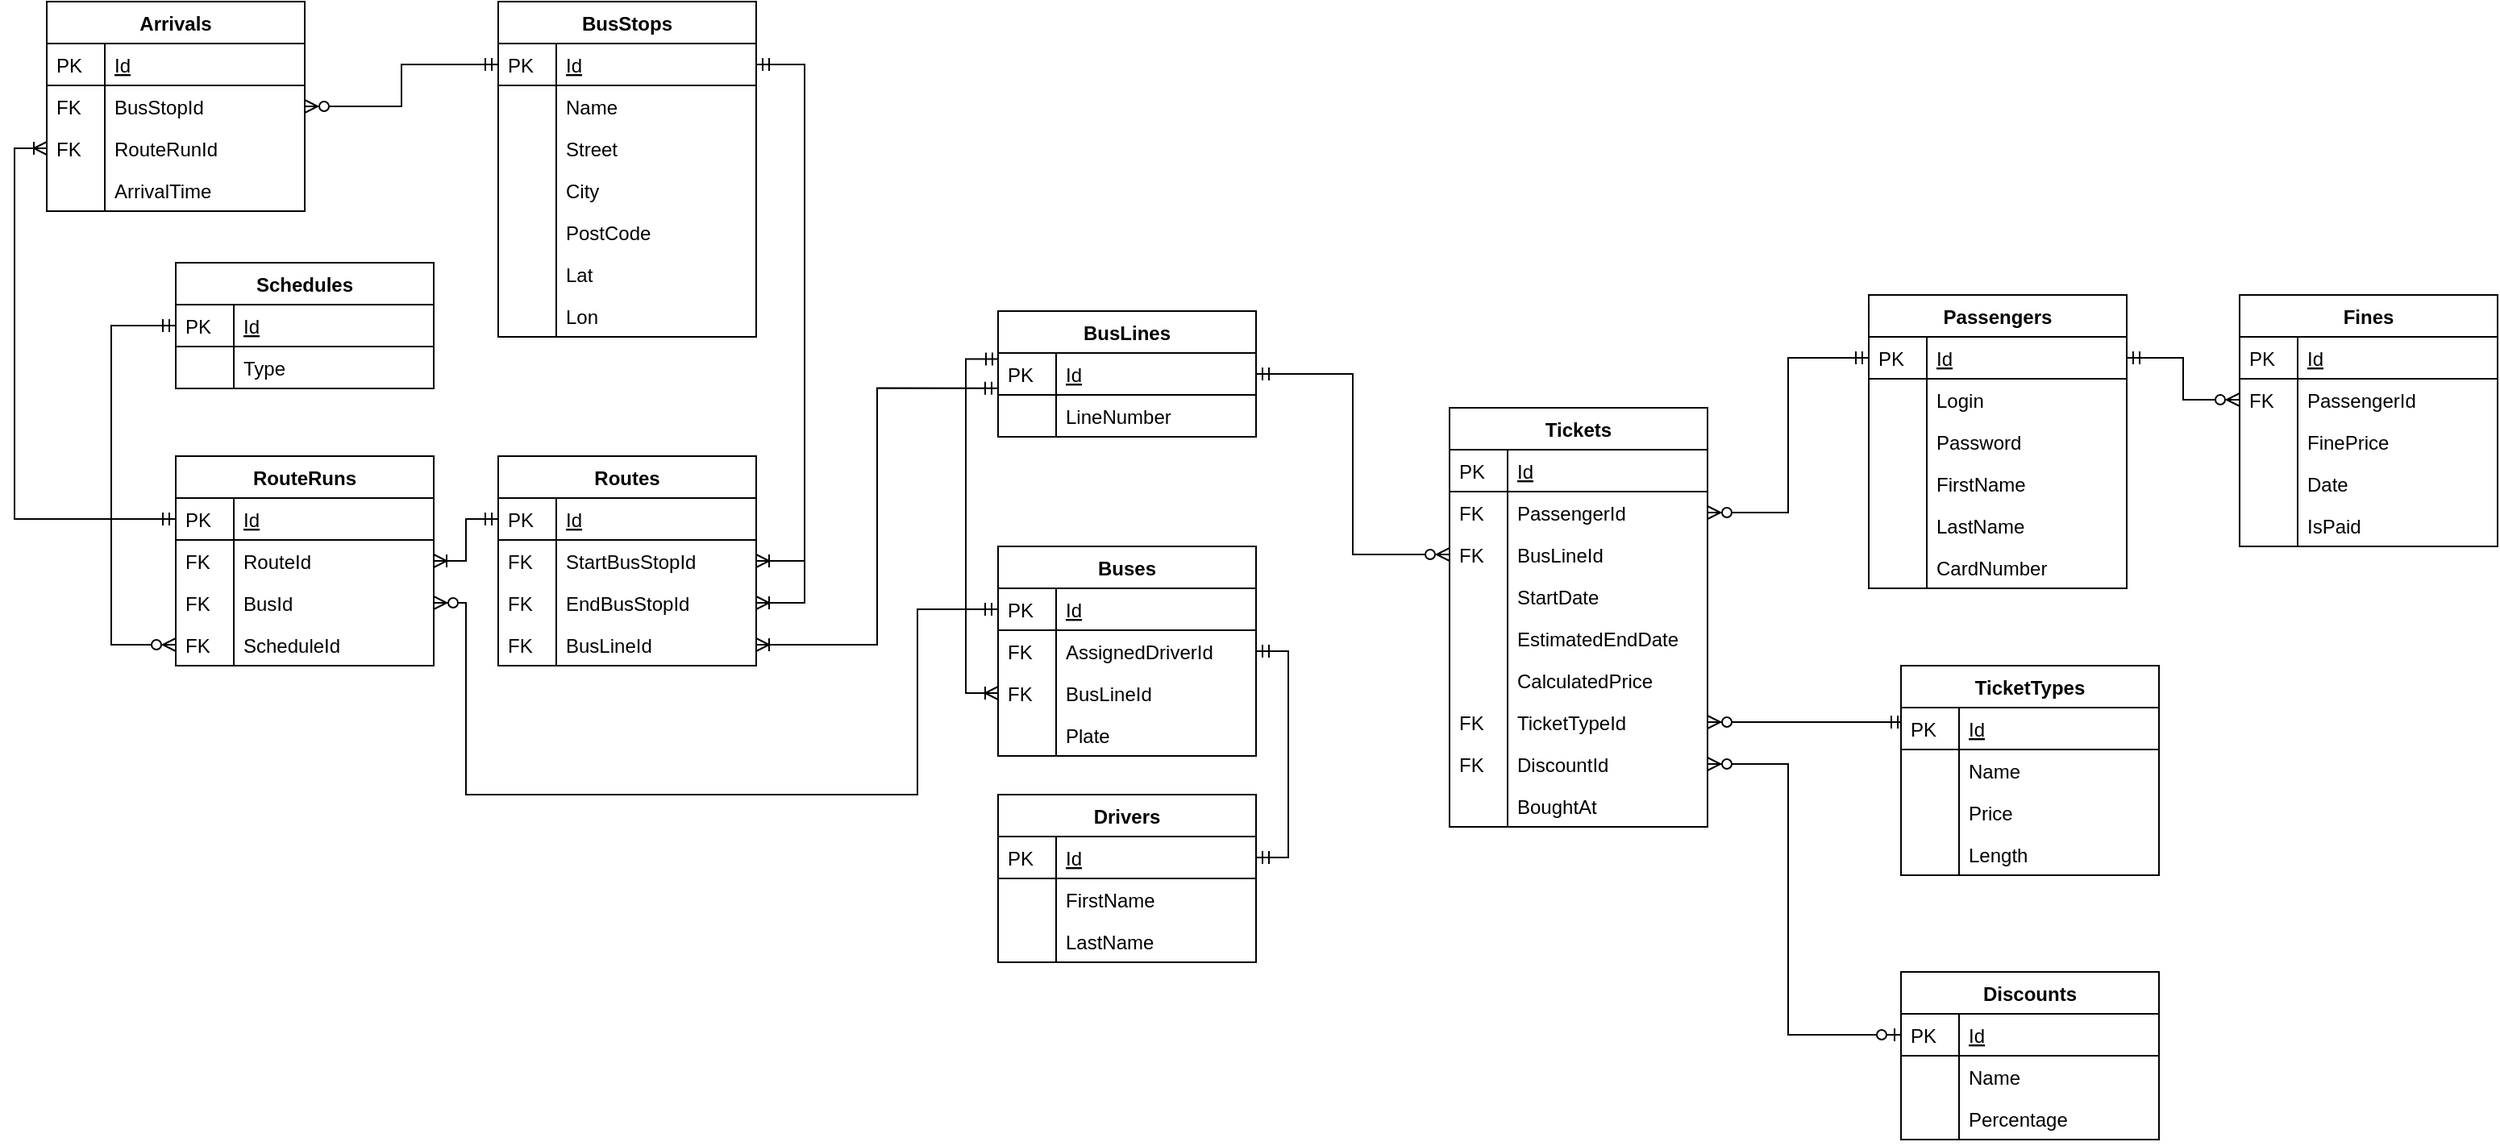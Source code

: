 <mxfile version="13.2.4" type="device"><diagram id="C5RBs43oDa-KdzZeNtuy" name="Page-1"><mxGraphModel dx="4369" dy="2015" grid="1" gridSize="10" guides="1" tooltips="1" connect="1" arrows="1" fold="1" page="1" pageScale="1" pageWidth="827" pageHeight="1169" math="0" shadow="0"><root><mxCell id="WIyWlLk6GJQsqaUBKTNV-0"/><mxCell id="WIyWlLk6GJQsqaUBKTNV-1" parent="WIyWlLk6GJQsqaUBKTNV-0"/><mxCell id="3CT32Ncl_n5VlPy6D_CO-69" style="edgeStyle=orthogonalEdgeStyle;rounded=0;orthogonalLoop=1;jettySize=auto;html=1;entryX=1;entryY=0.5;entryDx=0;entryDy=0;endArrow=ERzeroToMany;endFill=1;startArrow=ERmandOne;startFill=0;" parent="WIyWlLk6GJQsqaUBKTNV-1" source="3CT32Ncl_n5VlPy6D_CO-27" target="3CT32Ncl_n5VlPy6D_CO-56" edge="1"><mxGeometry relative="1" as="geometry"/></mxCell><mxCell id="3CT32Ncl_n5VlPy6D_CO-53" value="Tickets" style="swimlane;fontStyle=1;childLayout=stackLayout;horizontal=1;startSize=26;horizontalStack=0;resizeParent=1;resizeLast=0;collapsible=1;marginBottom=0;rounded=0;shadow=0;strokeWidth=1;" parent="WIyWlLk6GJQsqaUBKTNV-1" vertex="1"><mxGeometry x="70" y="400" width="160" height="260" as="geometry"><mxRectangle x="260" y="80" width="160" height="26" as="alternateBounds"/></mxGeometry></mxCell><mxCell id="3CT32Ncl_n5VlPy6D_CO-54" value="Id" style="shape=partialRectangle;top=0;left=0;right=0;bottom=1;align=left;verticalAlign=top;fillColor=none;spacingLeft=40;spacingRight=4;overflow=hidden;rotatable=0;points=[[0,0.5],[1,0.5]];portConstraint=eastwest;dropTarget=0;rounded=0;shadow=0;strokeWidth=1;fontStyle=4" parent="3CT32Ncl_n5VlPy6D_CO-53" vertex="1"><mxGeometry y="26" width="160" height="26" as="geometry"/></mxCell><mxCell id="3CT32Ncl_n5VlPy6D_CO-55" value="PK" style="shape=partialRectangle;top=0;left=0;bottom=0;fillColor=none;align=left;verticalAlign=top;spacingLeft=4;spacingRight=4;overflow=hidden;rotatable=0;points=[];portConstraint=eastwest;part=1;" parent="3CT32Ncl_n5VlPy6D_CO-54" vertex="1" connectable="0"><mxGeometry width="36" height="26" as="geometry"/></mxCell><mxCell id="3CT32Ncl_n5VlPy6D_CO-56" value="PassengerId" style="shape=partialRectangle;top=0;left=0;right=0;bottom=0;align=left;verticalAlign=top;fillColor=none;spacingLeft=40;spacingRight=4;overflow=hidden;rotatable=0;points=[[0,0.5],[1,0.5]];portConstraint=eastwest;dropTarget=0;rounded=0;shadow=0;strokeWidth=1;" parent="3CT32Ncl_n5VlPy6D_CO-53" vertex="1"><mxGeometry y="52" width="160" height="26" as="geometry"/></mxCell><mxCell id="3CT32Ncl_n5VlPy6D_CO-57" value="FK" style="shape=partialRectangle;top=0;left=0;bottom=0;fillColor=none;align=left;verticalAlign=top;spacingLeft=4;spacingRight=4;overflow=hidden;rotatable=0;points=[];portConstraint=eastwest;part=1;" parent="3CT32Ncl_n5VlPy6D_CO-56" vertex="1" connectable="0"><mxGeometry width="36" height="26" as="geometry"/></mxCell><mxCell id="3CT32Ncl_n5VlPy6D_CO-67" value="BusLineId" style="shape=partialRectangle;top=0;left=0;right=0;bottom=0;align=left;verticalAlign=top;fillColor=none;spacingLeft=40;spacingRight=4;overflow=hidden;rotatable=0;points=[[0,0.5],[1,0.5]];portConstraint=eastwest;dropTarget=0;rounded=0;shadow=0;strokeWidth=1;" parent="3CT32Ncl_n5VlPy6D_CO-53" vertex="1"><mxGeometry y="78" width="160" height="26" as="geometry"/></mxCell><mxCell id="3CT32Ncl_n5VlPy6D_CO-68" value="FK" style="shape=partialRectangle;top=0;left=0;bottom=0;fillColor=none;align=left;verticalAlign=top;spacingLeft=4;spacingRight=4;overflow=hidden;rotatable=0;points=[];portConstraint=eastwest;part=1;" parent="3CT32Ncl_n5VlPy6D_CO-67" vertex="1" connectable="0"><mxGeometry width="36" height="26" as="geometry"/></mxCell><mxCell id="3CT32Ncl_n5VlPy6D_CO-58" value="StartDate" style="shape=partialRectangle;top=0;left=0;right=0;bottom=0;align=left;verticalAlign=top;fillColor=none;spacingLeft=40;spacingRight=4;overflow=hidden;rotatable=0;points=[[0,0.5],[1,0.5]];portConstraint=eastwest;dropTarget=0;rounded=0;shadow=0;strokeWidth=1;" parent="3CT32Ncl_n5VlPy6D_CO-53" vertex="1"><mxGeometry y="104" width="160" height="26" as="geometry"/></mxCell><mxCell id="3CT32Ncl_n5VlPy6D_CO-59" value="" style="shape=partialRectangle;top=0;left=0;bottom=0;fillColor=none;align=left;verticalAlign=top;spacingLeft=4;spacingRight=4;overflow=hidden;rotatable=0;points=[];portConstraint=eastwest;part=1;" parent="3CT32Ncl_n5VlPy6D_CO-58" vertex="1" connectable="0"><mxGeometry width="36" height="26" as="geometry"/></mxCell><mxCell id="3CT32Ncl_n5VlPy6D_CO-242" value="EstimatedEndDate" style="shape=partialRectangle;top=0;left=0;right=0;bottom=0;align=left;verticalAlign=top;fillColor=none;spacingLeft=40;spacingRight=4;overflow=hidden;rotatable=0;points=[[0,0.5],[1,0.5]];portConstraint=eastwest;dropTarget=0;rounded=0;shadow=0;strokeWidth=1;" parent="3CT32Ncl_n5VlPy6D_CO-53" vertex="1"><mxGeometry y="130" width="160" height="26" as="geometry"/></mxCell><mxCell id="3CT32Ncl_n5VlPy6D_CO-243" value="" style="shape=partialRectangle;top=0;left=0;bottom=0;fillColor=none;align=left;verticalAlign=top;spacingLeft=4;spacingRight=4;overflow=hidden;rotatable=0;points=[];portConstraint=eastwest;part=1;" parent="3CT32Ncl_n5VlPy6D_CO-242" vertex="1" connectable="0"><mxGeometry width="36" height="26" as="geometry"/></mxCell><mxCell id="3CT32Ncl_n5VlPy6D_CO-246" value="CalculatedPrice" style="shape=partialRectangle;top=0;left=0;right=0;bottom=0;align=left;verticalAlign=top;fillColor=none;spacingLeft=40;spacingRight=4;overflow=hidden;rotatable=0;points=[[0,0.5],[1,0.5]];portConstraint=eastwest;dropTarget=0;rounded=0;shadow=0;strokeWidth=1;" parent="3CT32Ncl_n5VlPy6D_CO-53" vertex="1"><mxGeometry y="156" width="160" height="26" as="geometry"/></mxCell><mxCell id="3CT32Ncl_n5VlPy6D_CO-247" value="" style="shape=partialRectangle;top=0;left=0;bottom=0;fillColor=none;align=left;verticalAlign=top;spacingLeft=4;spacingRight=4;overflow=hidden;rotatable=0;points=[];portConstraint=eastwest;part=1;" parent="3CT32Ncl_n5VlPy6D_CO-246" vertex="1" connectable="0"><mxGeometry width="36" height="26" as="geometry"/></mxCell><mxCell id="3CT32Ncl_n5VlPy6D_CO-60" value="TicketTypeId" style="shape=partialRectangle;top=0;left=0;right=0;bottom=0;align=left;verticalAlign=top;fillColor=none;spacingLeft=40;spacingRight=4;overflow=hidden;rotatable=0;points=[[0,0.5],[1,0.5]];portConstraint=eastwest;dropTarget=0;rounded=0;shadow=0;strokeWidth=1;" parent="3CT32Ncl_n5VlPy6D_CO-53" vertex="1"><mxGeometry y="182" width="160" height="26" as="geometry"/></mxCell><mxCell id="3CT32Ncl_n5VlPy6D_CO-61" value="FK" style="shape=partialRectangle;top=0;left=0;bottom=0;fillColor=none;align=left;verticalAlign=top;spacingLeft=4;spacingRight=4;overflow=hidden;rotatable=0;points=[];portConstraint=eastwest;part=1;" parent="3CT32Ncl_n5VlPy6D_CO-60" vertex="1" connectable="0"><mxGeometry width="36" height="26" as="geometry"/></mxCell><mxCell id="3CT32Ncl_n5VlPy6D_CO-123" value="DiscountId" style="shape=partialRectangle;top=0;left=0;right=0;bottom=0;align=left;verticalAlign=top;fillColor=none;spacingLeft=40;spacingRight=4;overflow=hidden;rotatable=0;points=[[0,0.5],[1,0.5]];portConstraint=eastwest;dropTarget=0;rounded=0;shadow=0;strokeWidth=1;" parent="3CT32Ncl_n5VlPy6D_CO-53" vertex="1"><mxGeometry y="208" width="160" height="26" as="geometry"/></mxCell><mxCell id="3CT32Ncl_n5VlPy6D_CO-124" value="FK" style="shape=partialRectangle;top=0;left=0;bottom=0;fillColor=none;align=left;verticalAlign=top;spacingLeft=4;spacingRight=4;overflow=hidden;rotatable=0;points=[];portConstraint=eastwest;part=1;" parent="3CT32Ncl_n5VlPy6D_CO-123" vertex="1" connectable="0"><mxGeometry width="36" height="26" as="geometry"/></mxCell><mxCell id="3CT32Ncl_n5VlPy6D_CO-63" value="BoughtAt" style="shape=partialRectangle;top=0;left=0;right=0;bottom=0;align=left;verticalAlign=top;fillColor=none;spacingLeft=40;spacingRight=4;overflow=hidden;rotatable=0;points=[[0,0.5],[1,0.5]];portConstraint=eastwest;dropTarget=0;rounded=0;shadow=0;strokeWidth=1;" parent="3CT32Ncl_n5VlPy6D_CO-53" vertex="1"><mxGeometry y="234" width="160" height="26" as="geometry"/></mxCell><mxCell id="3CT32Ncl_n5VlPy6D_CO-64" value="" style="shape=partialRectangle;top=0;left=0;bottom=0;fillColor=none;align=left;verticalAlign=top;spacingLeft=4;spacingRight=4;overflow=hidden;rotatable=0;points=[];portConstraint=eastwest;part=1;" parent="3CT32Ncl_n5VlPy6D_CO-63" vertex="1" connectable="0"><mxGeometry width="36" height="26" as="geometry"/></mxCell><mxCell id="3CT32Ncl_n5VlPy6D_CO-26" value="Passengers" style="swimlane;fontStyle=1;childLayout=stackLayout;horizontal=1;startSize=26;horizontalStack=0;resizeParent=1;resizeLast=0;collapsible=1;marginBottom=0;rounded=0;shadow=0;strokeWidth=1;" parent="WIyWlLk6GJQsqaUBKTNV-1" vertex="1"><mxGeometry x="330" y="330" width="160" height="182" as="geometry"><mxRectangle x="260" y="80" width="160" height="26" as="alternateBounds"/></mxGeometry></mxCell><mxCell id="3CT32Ncl_n5VlPy6D_CO-27" value="Id" style="shape=partialRectangle;top=0;left=0;right=0;bottom=1;align=left;verticalAlign=top;fillColor=none;spacingLeft=40;spacingRight=4;overflow=hidden;rotatable=0;points=[[0,0.5],[1,0.5]];portConstraint=eastwest;dropTarget=0;rounded=0;shadow=0;strokeWidth=1;fontStyle=4" parent="3CT32Ncl_n5VlPy6D_CO-26" vertex="1"><mxGeometry y="26" width="160" height="26" as="geometry"/></mxCell><mxCell id="3CT32Ncl_n5VlPy6D_CO-28" value="PK" style="shape=partialRectangle;top=0;left=0;bottom=0;fillColor=none;align=left;verticalAlign=top;spacingLeft=4;spacingRight=4;overflow=hidden;rotatable=0;points=[];portConstraint=eastwest;part=1;" parent="3CT32Ncl_n5VlPy6D_CO-27" vertex="1" connectable="0"><mxGeometry width="36" height="26" as="geometry"/></mxCell><mxCell id="3CT32Ncl_n5VlPy6D_CO-231" value="Login" style="shape=partialRectangle;top=0;left=0;right=0;bottom=0;align=left;verticalAlign=top;fillColor=none;spacingLeft=40;spacingRight=4;overflow=hidden;rotatable=0;points=[[0,0.5],[1,0.5]];portConstraint=eastwest;dropTarget=0;rounded=0;shadow=0;strokeWidth=1;" parent="3CT32Ncl_n5VlPy6D_CO-26" vertex="1"><mxGeometry y="52" width="160" height="26" as="geometry"/></mxCell><mxCell id="3CT32Ncl_n5VlPy6D_CO-232" value="" style="shape=partialRectangle;top=0;left=0;bottom=0;fillColor=none;align=left;verticalAlign=top;spacingLeft=4;spacingRight=4;overflow=hidden;rotatable=0;points=[];portConstraint=eastwest;part=1;" parent="3CT32Ncl_n5VlPy6D_CO-231" vertex="1" connectable="0"><mxGeometry width="36" height="26" as="geometry"/></mxCell><mxCell id="3CT32Ncl_n5VlPy6D_CO-233" value="Password" style="shape=partialRectangle;top=0;left=0;right=0;bottom=0;align=left;verticalAlign=top;fillColor=none;spacingLeft=40;spacingRight=4;overflow=hidden;rotatable=0;points=[[0,0.5],[1,0.5]];portConstraint=eastwest;dropTarget=0;rounded=0;shadow=0;strokeWidth=1;" parent="3CT32Ncl_n5VlPy6D_CO-26" vertex="1"><mxGeometry y="78" width="160" height="26" as="geometry"/></mxCell><mxCell id="3CT32Ncl_n5VlPy6D_CO-234" value="" style="shape=partialRectangle;top=0;left=0;bottom=0;fillColor=none;align=left;verticalAlign=top;spacingLeft=4;spacingRight=4;overflow=hidden;rotatable=0;points=[];portConstraint=eastwest;part=1;" parent="3CT32Ncl_n5VlPy6D_CO-233" vertex="1" connectable="0"><mxGeometry width="36" height="26" as="geometry"/></mxCell><mxCell id="3CT32Ncl_n5VlPy6D_CO-31" value="FirstName" style="shape=partialRectangle;top=0;left=0;right=0;bottom=0;align=left;verticalAlign=top;fillColor=none;spacingLeft=40;spacingRight=4;overflow=hidden;rotatable=0;points=[[0,0.5],[1,0.5]];portConstraint=eastwest;dropTarget=0;rounded=0;shadow=0;strokeWidth=1;" parent="3CT32Ncl_n5VlPy6D_CO-26" vertex="1"><mxGeometry y="104" width="160" height="26" as="geometry"/></mxCell><mxCell id="3CT32Ncl_n5VlPy6D_CO-32" value="" style="shape=partialRectangle;top=0;left=0;bottom=0;fillColor=none;align=left;verticalAlign=top;spacingLeft=4;spacingRight=4;overflow=hidden;rotatable=0;points=[];portConstraint=eastwest;part=1;" parent="3CT32Ncl_n5VlPy6D_CO-31" vertex="1" connectable="0"><mxGeometry width="36" height="26" as="geometry"/></mxCell><mxCell id="3CT32Ncl_n5VlPy6D_CO-33" value="LastName" style="shape=partialRectangle;top=0;left=0;right=0;bottom=0;align=left;verticalAlign=top;fillColor=none;spacingLeft=40;spacingRight=4;overflow=hidden;rotatable=0;points=[[0,0.5],[1,0.5]];portConstraint=eastwest;dropTarget=0;rounded=0;shadow=0;strokeWidth=1;" parent="3CT32Ncl_n5VlPy6D_CO-26" vertex="1"><mxGeometry y="130" width="160" height="26" as="geometry"/></mxCell><mxCell id="3CT32Ncl_n5VlPy6D_CO-34" value="" style="shape=partialRectangle;top=0;left=0;bottom=0;fillColor=none;align=left;verticalAlign=top;spacingLeft=4;spacingRight=4;overflow=hidden;rotatable=0;points=[];portConstraint=eastwest;part=1;" parent="3CT32Ncl_n5VlPy6D_CO-33" vertex="1" connectable="0"><mxGeometry width="36" height="26" as="geometry"/></mxCell><mxCell id="3CT32Ncl_n5VlPy6D_CO-35" value="CardNumber" style="shape=partialRectangle;top=0;left=0;right=0;bottom=0;align=left;verticalAlign=top;fillColor=none;spacingLeft=40;spacingRight=4;overflow=hidden;rotatable=0;points=[[0,0.5],[1,0.5]];portConstraint=eastwest;dropTarget=0;rounded=0;shadow=0;strokeWidth=1;" parent="3CT32Ncl_n5VlPy6D_CO-26" vertex="1"><mxGeometry y="156" width="160" height="26" as="geometry"/></mxCell><mxCell id="3CT32Ncl_n5VlPy6D_CO-36" value="" style="shape=partialRectangle;top=0;left=0;bottom=0;fillColor=none;align=left;verticalAlign=top;spacingLeft=4;spacingRight=4;overflow=hidden;rotatable=0;points=[];portConstraint=eastwest;part=1;" parent="3CT32Ncl_n5VlPy6D_CO-35" vertex="1" connectable="0"><mxGeometry width="36" height="26" as="geometry"/></mxCell><mxCell id="3CT32Ncl_n5VlPy6D_CO-79" style="edgeStyle=orthogonalEdgeStyle;rounded=0;orthogonalLoop=1;jettySize=auto;html=1;entryX=0;entryY=0.5;entryDx=0;entryDy=0;endArrow=ERzeroToMany;endFill=1;startArrow=ERmandOne;startFill=0;" parent="WIyWlLk6GJQsqaUBKTNV-1" source="3CT32Ncl_n5VlPy6D_CO-71" target="3CT32Ncl_n5VlPy6D_CO-67" edge="1"><mxGeometry relative="1" as="geometry"/></mxCell><mxCell id="3CT32Ncl_n5VlPy6D_CO-99" style="edgeStyle=orthogonalEdgeStyle;rounded=0;orthogonalLoop=1;jettySize=auto;html=1;entryX=0;entryY=0.5;entryDx=0;entryDy=0;startArrow=ERmandOne;startFill=0;endArrow=ERoneToMany;endFill=0;exitX=0.003;exitY=0.142;exitDx=0;exitDy=0;exitPerimeter=0;" parent="WIyWlLk6GJQsqaUBKTNV-1" source="3CT32Ncl_n5VlPy6D_CO-71" target="3CT32Ncl_n5VlPy6D_CO-94" edge="1"><mxGeometry relative="1" as="geometry"/></mxCell><mxCell id="3CT32Ncl_n5VlPy6D_CO-102" style="edgeStyle=orthogonalEdgeStyle;rounded=0;orthogonalLoop=1;jettySize=auto;html=1;exitX=1;exitY=0.5;exitDx=0;exitDy=0;entryX=1;entryY=0.5;entryDx=0;entryDy=0;startArrow=ERmandOne;startFill=0;endArrow=ERmandOne;endFill=0;" parent="WIyWlLk6GJQsqaUBKTNV-1" source="3CT32Ncl_n5VlPy6D_CO-81" target="3CT32Ncl_n5VlPy6D_CO-92" edge="1"><mxGeometry relative="1" as="geometry"/></mxCell><mxCell id="3CT32Ncl_n5VlPy6D_CO-70" value="BusLines" style="swimlane;fontStyle=1;childLayout=stackLayout;horizontal=1;startSize=26;horizontalStack=0;resizeParent=1;resizeLast=0;collapsible=1;marginBottom=0;rounded=0;shadow=0;strokeWidth=1;" parent="WIyWlLk6GJQsqaUBKTNV-1" vertex="1"><mxGeometry x="-210" y="340" width="160" height="78" as="geometry"><mxRectangle x="-210" y="340" width="160" height="26" as="alternateBounds"/></mxGeometry></mxCell><mxCell id="3CT32Ncl_n5VlPy6D_CO-71" value="Id" style="shape=partialRectangle;top=0;left=0;right=0;bottom=1;align=left;verticalAlign=top;fillColor=none;spacingLeft=40;spacingRight=4;overflow=hidden;rotatable=0;points=[[0,0.5],[1,0.5]];portConstraint=eastwest;dropTarget=0;rounded=0;shadow=0;strokeWidth=1;fontStyle=4" parent="3CT32Ncl_n5VlPy6D_CO-70" vertex="1"><mxGeometry y="26" width="160" height="26" as="geometry"/></mxCell><mxCell id="3CT32Ncl_n5VlPy6D_CO-72" value="PK" style="shape=partialRectangle;top=0;left=0;bottom=0;fillColor=none;align=left;verticalAlign=top;spacingLeft=4;spacingRight=4;overflow=hidden;rotatable=0;points=[];portConstraint=eastwest;part=1;" parent="3CT32Ncl_n5VlPy6D_CO-71" vertex="1" connectable="0"><mxGeometry width="36" height="26" as="geometry"/></mxCell><mxCell id="3CT32Ncl_n5VlPy6D_CO-73" value="LineNumber" style="shape=partialRectangle;top=0;left=0;right=0;bottom=0;align=left;verticalAlign=top;fillColor=none;spacingLeft=40;spacingRight=4;overflow=hidden;rotatable=0;points=[[0,0.5],[1,0.5]];portConstraint=eastwest;dropTarget=0;rounded=0;shadow=0;strokeWidth=1;" parent="3CT32Ncl_n5VlPy6D_CO-70" vertex="1"><mxGeometry y="52" width="160" height="26" as="geometry"/></mxCell><mxCell id="3CT32Ncl_n5VlPy6D_CO-74" value="" style="shape=partialRectangle;top=0;left=0;bottom=0;fillColor=none;align=left;verticalAlign=top;spacingLeft=4;spacingRight=4;overflow=hidden;rotatable=0;points=[];portConstraint=eastwest;part=1;" parent="3CT32Ncl_n5VlPy6D_CO-73" vertex="1" connectable="0"><mxGeometry width="36" height="26" as="geometry"/></mxCell><mxCell id="3CT32Ncl_n5VlPy6D_CO-141" value="BusStops" style="swimlane;fontStyle=1;childLayout=stackLayout;horizontal=1;startSize=26;horizontalStack=0;resizeParent=1;resizeLast=0;collapsible=1;marginBottom=0;rounded=0;shadow=0;strokeWidth=1;" parent="WIyWlLk6GJQsqaUBKTNV-1" vertex="1"><mxGeometry x="-520" y="148" width="160" height="208" as="geometry"><mxRectangle x="260" y="80" width="160" height="26" as="alternateBounds"/></mxGeometry></mxCell><mxCell id="3CT32Ncl_n5VlPy6D_CO-142" value="Id" style="shape=partialRectangle;top=0;left=0;right=0;bottom=1;align=left;verticalAlign=top;fillColor=none;spacingLeft=40;spacingRight=4;overflow=hidden;rotatable=0;points=[[0,0.5],[1,0.5]];portConstraint=eastwest;dropTarget=0;rounded=0;shadow=0;strokeWidth=1;fontStyle=4" parent="3CT32Ncl_n5VlPy6D_CO-141" vertex="1"><mxGeometry y="26" width="160" height="26" as="geometry"/></mxCell><mxCell id="3CT32Ncl_n5VlPy6D_CO-143" value="PK" style="shape=partialRectangle;top=0;left=0;bottom=0;fillColor=none;align=left;verticalAlign=top;spacingLeft=4;spacingRight=4;overflow=hidden;rotatable=0;points=[];portConstraint=eastwest;part=1;" parent="3CT32Ncl_n5VlPy6D_CO-142" vertex="1" connectable="0"><mxGeometry width="36" height="26" as="geometry"/></mxCell><mxCell id="3CT32Ncl_n5VlPy6D_CO-144" value="Name" style="shape=partialRectangle;top=0;left=0;right=0;bottom=0;align=left;verticalAlign=top;fillColor=none;spacingLeft=40;spacingRight=4;overflow=hidden;rotatable=0;points=[[0,0.5],[1,0.5]];portConstraint=eastwest;dropTarget=0;rounded=0;shadow=0;strokeWidth=1;" parent="3CT32Ncl_n5VlPy6D_CO-141" vertex="1"><mxGeometry y="52" width="160" height="26" as="geometry"/></mxCell><mxCell id="3CT32Ncl_n5VlPy6D_CO-145" value="" style="shape=partialRectangle;top=0;left=0;bottom=0;fillColor=none;align=left;verticalAlign=top;spacingLeft=4;spacingRight=4;overflow=hidden;rotatable=0;points=[];portConstraint=eastwest;part=1;" parent="3CT32Ncl_n5VlPy6D_CO-144" vertex="1" connectable="0"><mxGeometry width="36" height="26" as="geometry"/></mxCell><mxCell id="3CT32Ncl_n5VlPy6D_CO-229" value="Street" style="shape=partialRectangle;top=0;left=0;right=0;bottom=0;align=left;verticalAlign=top;fillColor=none;spacingLeft=40;spacingRight=4;overflow=hidden;rotatable=0;points=[[0,0.5],[1,0.5]];portConstraint=eastwest;dropTarget=0;rounded=0;shadow=0;strokeWidth=1;" parent="3CT32Ncl_n5VlPy6D_CO-141" vertex="1"><mxGeometry y="78" width="160" height="26" as="geometry"/></mxCell><mxCell id="3CT32Ncl_n5VlPy6D_CO-230" value="" style="shape=partialRectangle;top=0;left=0;bottom=0;fillColor=none;align=left;verticalAlign=top;spacingLeft=4;spacingRight=4;overflow=hidden;rotatable=0;points=[];portConstraint=eastwest;part=1;" parent="3CT32Ncl_n5VlPy6D_CO-229" vertex="1" connectable="0"><mxGeometry width="36" height="26" as="geometry"/></mxCell><mxCell id="3CT32Ncl_n5VlPy6D_CO-146" value="City" style="shape=partialRectangle;top=0;left=0;right=0;bottom=0;align=left;verticalAlign=top;fillColor=none;spacingLeft=40;spacingRight=4;overflow=hidden;rotatable=0;points=[[0,0.5],[1,0.5]];portConstraint=eastwest;dropTarget=0;rounded=0;shadow=0;strokeWidth=1;" parent="3CT32Ncl_n5VlPy6D_CO-141" vertex="1"><mxGeometry y="104" width="160" height="26" as="geometry"/></mxCell><mxCell id="3CT32Ncl_n5VlPy6D_CO-147" value="" style="shape=partialRectangle;top=0;left=0;bottom=0;fillColor=none;align=left;verticalAlign=top;spacingLeft=4;spacingRight=4;overflow=hidden;rotatable=0;points=[];portConstraint=eastwest;part=1;" parent="3CT32Ncl_n5VlPy6D_CO-146" vertex="1" connectable="0"><mxGeometry width="36" height="26" as="geometry"/></mxCell><mxCell id="3CT32Ncl_n5VlPy6D_CO-150" value="PostCode" style="shape=partialRectangle;top=0;left=0;right=0;bottom=0;align=left;verticalAlign=top;fillColor=none;spacingLeft=40;spacingRight=4;overflow=hidden;rotatable=0;points=[[0,0.5],[1,0.5]];portConstraint=eastwest;dropTarget=0;rounded=0;shadow=0;strokeWidth=1;" parent="3CT32Ncl_n5VlPy6D_CO-141" vertex="1"><mxGeometry y="130" width="160" height="26" as="geometry"/></mxCell><mxCell id="3CT32Ncl_n5VlPy6D_CO-151" value="" style="shape=partialRectangle;top=0;left=0;bottom=0;fillColor=none;align=left;verticalAlign=top;spacingLeft=4;spacingRight=4;overflow=hidden;rotatable=0;points=[];portConstraint=eastwest;part=1;" parent="3CT32Ncl_n5VlPy6D_CO-150" vertex="1" connectable="0"><mxGeometry width="36" height="26" as="geometry"/></mxCell><mxCell id="3CT32Ncl_n5VlPy6D_CO-152" value="Lat" style="shape=partialRectangle;top=0;left=0;right=0;bottom=0;align=left;verticalAlign=top;fillColor=none;spacingLeft=40;spacingRight=4;overflow=hidden;rotatable=0;points=[[0,0.5],[1,0.5]];portConstraint=eastwest;dropTarget=0;rounded=0;shadow=0;strokeWidth=1;" parent="3CT32Ncl_n5VlPy6D_CO-141" vertex="1"><mxGeometry y="156" width="160" height="26" as="geometry"/></mxCell><mxCell id="3CT32Ncl_n5VlPy6D_CO-153" value="" style="shape=partialRectangle;top=0;left=0;bottom=0;fillColor=none;align=left;verticalAlign=top;spacingLeft=4;spacingRight=4;overflow=hidden;rotatable=0;points=[];portConstraint=eastwest;part=1;" parent="3CT32Ncl_n5VlPy6D_CO-152" vertex="1" connectable="0"><mxGeometry width="36" height="26" as="geometry"/></mxCell><mxCell id="3CT32Ncl_n5VlPy6D_CO-154" value="Lon" style="shape=partialRectangle;top=0;left=0;right=0;bottom=0;align=left;verticalAlign=top;fillColor=none;spacingLeft=40;spacingRight=4;overflow=hidden;rotatable=0;points=[[0,0.5],[1,0.5]];portConstraint=eastwest;dropTarget=0;rounded=0;shadow=0;strokeWidth=1;" parent="3CT32Ncl_n5VlPy6D_CO-141" vertex="1"><mxGeometry y="182" width="160" height="26" as="geometry"/></mxCell><mxCell id="3CT32Ncl_n5VlPy6D_CO-155" value="" style="shape=partialRectangle;top=0;left=0;bottom=0;fillColor=none;align=left;verticalAlign=top;spacingLeft=4;spacingRight=4;overflow=hidden;rotatable=0;points=[];portConstraint=eastwest;part=1;" parent="3CT32Ncl_n5VlPy6D_CO-154" vertex="1" connectable="0"><mxGeometry width="36" height="26" as="geometry"/></mxCell><mxCell id="3CT32Ncl_n5VlPy6D_CO-132" style="edgeStyle=orthogonalEdgeStyle;rounded=0;orthogonalLoop=1;jettySize=auto;html=1;startArrow=ERzeroToOne;startFill=1;endArrow=ERzeroToMany;endFill=1;exitX=0;exitY=0.5;exitDx=0;exitDy=0;" parent="WIyWlLk6GJQsqaUBKTNV-1" source="3CT32Ncl_n5VlPy6D_CO-126" edge="1"><mxGeometry relative="1" as="geometry"><mxPoint x="230" y="621" as="targetPoint"/><Array as="points"><mxPoint x="280" y="789"/><mxPoint x="280" y="621"/></Array></mxGeometry></mxCell><mxCell id="3CT32Ncl_n5VlPy6D_CO-103" value="Fines" style="swimlane;fontStyle=1;childLayout=stackLayout;horizontal=1;startSize=26;horizontalStack=0;resizeParent=1;resizeLast=0;collapsible=1;marginBottom=0;rounded=0;shadow=0;strokeWidth=1;" parent="WIyWlLk6GJQsqaUBKTNV-1" vertex="1"><mxGeometry x="560" y="330" width="160" height="156" as="geometry"><mxRectangle x="260" y="80" width="160" height="26" as="alternateBounds"/></mxGeometry></mxCell><mxCell id="3CT32Ncl_n5VlPy6D_CO-104" value="Id" style="shape=partialRectangle;top=0;left=0;right=0;bottom=1;align=left;verticalAlign=top;fillColor=none;spacingLeft=40;spacingRight=4;overflow=hidden;rotatable=0;points=[[0,0.5],[1,0.5]];portConstraint=eastwest;dropTarget=0;rounded=0;shadow=0;strokeWidth=1;fontStyle=4" parent="3CT32Ncl_n5VlPy6D_CO-103" vertex="1"><mxGeometry y="26" width="160" height="26" as="geometry"/></mxCell><mxCell id="3CT32Ncl_n5VlPy6D_CO-105" value="PK" style="shape=partialRectangle;top=0;left=0;bottom=0;fillColor=none;align=left;verticalAlign=top;spacingLeft=4;spacingRight=4;overflow=hidden;rotatable=0;points=[];portConstraint=eastwest;part=1;" parent="3CT32Ncl_n5VlPy6D_CO-104" vertex="1" connectable="0"><mxGeometry width="36" height="26" as="geometry"/></mxCell><mxCell id="3CT32Ncl_n5VlPy6D_CO-106" value="PassengerId" style="shape=partialRectangle;top=0;left=0;right=0;bottom=0;align=left;verticalAlign=top;fillColor=none;spacingLeft=40;spacingRight=4;overflow=hidden;rotatable=0;points=[[0,0.5],[1,0.5]];portConstraint=eastwest;dropTarget=0;rounded=0;shadow=0;strokeWidth=1;" parent="3CT32Ncl_n5VlPy6D_CO-103" vertex="1"><mxGeometry y="52" width="160" height="26" as="geometry"/></mxCell><mxCell id="3CT32Ncl_n5VlPy6D_CO-107" value="FK" style="shape=partialRectangle;top=0;left=0;bottom=0;fillColor=none;align=left;verticalAlign=top;spacingLeft=4;spacingRight=4;overflow=hidden;rotatable=0;points=[];portConstraint=eastwest;part=1;" parent="3CT32Ncl_n5VlPy6D_CO-106" vertex="1" connectable="0"><mxGeometry width="36" height="26" as="geometry"/></mxCell><mxCell id="3CT32Ncl_n5VlPy6D_CO-110" value="FinePrice&#10;" style="shape=partialRectangle;top=0;left=0;right=0;bottom=0;align=left;verticalAlign=top;fillColor=none;spacingLeft=40;spacingRight=4;overflow=hidden;rotatable=0;points=[[0,0.5],[1,0.5]];portConstraint=eastwest;dropTarget=0;rounded=0;shadow=0;strokeWidth=1;" parent="3CT32Ncl_n5VlPy6D_CO-103" vertex="1"><mxGeometry y="78" width="160" height="26" as="geometry"/></mxCell><mxCell id="3CT32Ncl_n5VlPy6D_CO-111" value="" style="shape=partialRectangle;top=0;left=0;bottom=0;fillColor=none;align=left;verticalAlign=top;spacingLeft=4;spacingRight=4;overflow=hidden;rotatable=0;points=[];portConstraint=eastwest;part=1;" parent="3CT32Ncl_n5VlPy6D_CO-110" vertex="1" connectable="0"><mxGeometry width="36" height="26" as="geometry"/></mxCell><mxCell id="3CT32Ncl_n5VlPy6D_CO-108" value="Date" style="shape=partialRectangle;top=0;left=0;right=0;bottom=0;align=left;verticalAlign=top;fillColor=none;spacingLeft=40;spacingRight=4;overflow=hidden;rotatable=0;points=[[0,0.5],[1,0.5]];portConstraint=eastwest;dropTarget=0;rounded=0;shadow=0;strokeWidth=1;" parent="3CT32Ncl_n5VlPy6D_CO-103" vertex="1"><mxGeometry y="104" width="160" height="26" as="geometry"/></mxCell><mxCell id="3CT32Ncl_n5VlPy6D_CO-109" value="" style="shape=partialRectangle;top=0;left=0;bottom=0;fillColor=none;align=left;verticalAlign=top;spacingLeft=4;spacingRight=4;overflow=hidden;rotatable=0;points=[];portConstraint=eastwest;part=1;" parent="3CT32Ncl_n5VlPy6D_CO-108" vertex="1" connectable="0"><mxGeometry width="36" height="26" as="geometry"/></mxCell><mxCell id="TB6dyE48SzrQLEd71ZeH-1" value="IsPaid" style="shape=partialRectangle;top=0;left=0;right=0;bottom=0;align=left;verticalAlign=top;fillColor=none;spacingLeft=40;spacingRight=4;overflow=hidden;rotatable=0;points=[[0,0.5],[1,0.5]];portConstraint=eastwest;dropTarget=0;rounded=0;shadow=0;strokeWidth=1;" parent="3CT32Ncl_n5VlPy6D_CO-103" vertex="1"><mxGeometry y="130" width="160" height="26" as="geometry"/></mxCell><mxCell id="TB6dyE48SzrQLEd71ZeH-2" value="" style="shape=partialRectangle;top=0;left=0;bottom=0;fillColor=none;align=left;verticalAlign=top;spacingLeft=4;spacingRight=4;overflow=hidden;rotatable=0;points=[];portConstraint=eastwest;part=1;" parent="TB6dyE48SzrQLEd71ZeH-1" vertex="1" connectable="0"><mxGeometry width="36" height="26" as="geometry"/></mxCell><mxCell id="3CT32Ncl_n5VlPy6D_CO-133" style="edgeStyle=orthogonalEdgeStyle;rounded=0;orthogonalLoop=1;jettySize=auto;html=1;exitX=1;exitY=0.5;exitDx=0;exitDy=0;startArrow=ERmandOne;startFill=0;endArrow=ERzeroToMany;endFill=1;" parent="WIyWlLk6GJQsqaUBKTNV-1" source="3CT32Ncl_n5VlPy6D_CO-27" target="3CT32Ncl_n5VlPy6D_CO-106" edge="1"><mxGeometry relative="1" as="geometry"/></mxCell><mxCell id="3CT32Ncl_n5VlPy6D_CO-167" style="edgeStyle=orthogonalEdgeStyle;rounded=0;orthogonalLoop=1;jettySize=auto;html=1;entryX=1;entryY=0.5;entryDx=0;entryDy=0;startArrow=ERmandOne;startFill=0;endArrow=ERoneToMany;endFill=0;exitX=0;exitY=0.84;exitDx=0;exitDy=0;exitPerimeter=0;" parent="WIyWlLk6GJQsqaUBKTNV-1" source="3CT32Ncl_n5VlPy6D_CO-71" target="3CT32Ncl_n5VlPy6D_CO-173" edge="1"><mxGeometry relative="1" as="geometry"/></mxCell><mxCell id="3CT32Ncl_n5VlPy6D_CO-179" style="edgeStyle=orthogonalEdgeStyle;rounded=0;orthogonalLoop=1;jettySize=auto;html=1;startArrow=ERmandOne;startFill=0;endArrow=ERoneToMany;endFill=0;entryX=1;entryY=0.5;entryDx=0;entryDy=0;" parent="WIyWlLk6GJQsqaUBKTNV-1" source="3CT32Ncl_n5VlPy6D_CO-142" target="3CT32Ncl_n5VlPy6D_CO-177" edge="1"><mxGeometry relative="1" as="geometry"><mxPoint x="-310" y="480" as="targetPoint"/><Array as="points"><mxPoint x="-330" y="187"/><mxPoint x="-330" y="495"/></Array></mxGeometry></mxCell><mxCell id="3CT32Ncl_n5VlPy6D_CO-180" style="edgeStyle=orthogonalEdgeStyle;rounded=0;orthogonalLoop=1;jettySize=auto;html=1;entryX=1;entryY=0.5;entryDx=0;entryDy=0;startArrow=ERmandOne;startFill=0;endArrow=ERoneToMany;endFill=0;" parent="WIyWlLk6GJQsqaUBKTNV-1" source="3CT32Ncl_n5VlPy6D_CO-142" target="3CT32Ncl_n5VlPy6D_CO-175" edge="1"><mxGeometry relative="1" as="geometry"><Array as="points"><mxPoint x="-330" y="187"/><mxPoint x="-330" y="521"/></Array></mxGeometry></mxCell><mxCell id="3CT32Ncl_n5VlPy6D_CO-244" style="edgeStyle=orthogonalEdgeStyle;rounded=0;orthogonalLoop=1;jettySize=auto;html=1;entryX=1;entryY=0.5;entryDx=0;entryDy=0;startArrow=ERmandOne;startFill=0;endArrow=ERzeroToMany;endFill=1;" parent="WIyWlLk6GJQsqaUBKTNV-1" target="3CT32Ncl_n5VlPy6D_CO-60" edge="1"><mxGeometry relative="1" as="geometry"><Array as="points"><mxPoint x="350" y="595"/></Array><mxPoint x="340" y="595" as="sourcePoint"/></mxGeometry></mxCell><mxCell id="3CT32Ncl_n5VlPy6D_CO-258" value="RouteRuns" style="swimlane;fontStyle=1;childLayout=stackLayout;horizontal=1;startSize=26;horizontalStack=0;resizeParent=1;resizeLast=0;collapsible=1;marginBottom=0;rounded=0;shadow=0;strokeWidth=1;" parent="WIyWlLk6GJQsqaUBKTNV-1" vertex="1"><mxGeometry x="-720" y="430" width="160" height="130" as="geometry"><mxRectangle x="260" y="80" width="160" height="26" as="alternateBounds"/></mxGeometry></mxCell><mxCell id="3CT32Ncl_n5VlPy6D_CO-259" value="Id" style="shape=partialRectangle;top=0;left=0;right=0;bottom=1;align=left;verticalAlign=top;fillColor=none;spacingLeft=40;spacingRight=4;overflow=hidden;rotatable=0;points=[[0,0.5],[1,0.5]];portConstraint=eastwest;dropTarget=0;rounded=0;shadow=0;strokeWidth=1;fontStyle=4" parent="3CT32Ncl_n5VlPy6D_CO-258" vertex="1"><mxGeometry y="26" width="160" height="26" as="geometry"/></mxCell><mxCell id="3CT32Ncl_n5VlPy6D_CO-260" value="PK" style="shape=partialRectangle;top=0;left=0;bottom=0;fillColor=none;align=left;verticalAlign=top;spacingLeft=4;spacingRight=4;overflow=hidden;rotatable=0;points=[];portConstraint=eastwest;part=1;" parent="3CT32Ncl_n5VlPy6D_CO-259" vertex="1" connectable="0"><mxGeometry width="36" height="26" as="geometry"/></mxCell><mxCell id="3CT32Ncl_n5VlPy6D_CO-263" value="RouteId" style="shape=partialRectangle;top=0;left=0;right=0;bottom=0;align=left;verticalAlign=top;fillColor=none;spacingLeft=40;spacingRight=4;overflow=hidden;rotatable=0;points=[[0,0.5],[1,0.5]];portConstraint=eastwest;dropTarget=0;rounded=0;shadow=0;strokeWidth=1;" parent="3CT32Ncl_n5VlPy6D_CO-258" vertex="1"><mxGeometry y="52" width="160" height="26" as="geometry"/></mxCell><mxCell id="3CT32Ncl_n5VlPy6D_CO-264" value="FK" style="shape=partialRectangle;top=0;left=0;bottom=0;fillColor=none;align=left;verticalAlign=top;spacingLeft=4;spacingRight=4;overflow=hidden;rotatable=0;points=[];portConstraint=eastwest;part=1;" parent="3CT32Ncl_n5VlPy6D_CO-263" vertex="1" connectable="0"><mxGeometry width="36" height="26" as="geometry"/></mxCell><mxCell id="rkx1pmX0wzw681qJfFV9-0" value="BusId" style="shape=partialRectangle;top=0;left=0;right=0;bottom=0;align=left;verticalAlign=top;fillColor=none;spacingLeft=40;spacingRight=4;overflow=hidden;rotatable=0;points=[[0,0.5],[1,0.5]];portConstraint=eastwest;dropTarget=0;rounded=0;shadow=0;strokeWidth=1;" vertex="1" parent="3CT32Ncl_n5VlPy6D_CO-258"><mxGeometry y="78" width="160" height="26" as="geometry"/></mxCell><mxCell id="rkx1pmX0wzw681qJfFV9-1" value="FK" style="shape=partialRectangle;top=0;left=0;bottom=0;fillColor=none;align=left;verticalAlign=top;spacingLeft=4;spacingRight=4;overflow=hidden;rotatable=0;points=[];portConstraint=eastwest;part=1;" vertex="1" connectable="0" parent="rkx1pmX0wzw681qJfFV9-0"><mxGeometry width="36" height="26" as="geometry"/></mxCell><mxCell id="3CT32Ncl_n5VlPy6D_CO-265" value="ScheduleId" style="shape=partialRectangle;top=0;left=0;right=0;bottom=0;align=left;verticalAlign=top;fillColor=none;spacingLeft=40;spacingRight=4;overflow=hidden;rotatable=0;points=[[0,0.5],[1,0.5]];portConstraint=eastwest;dropTarget=0;rounded=0;shadow=0;strokeWidth=1;" parent="3CT32Ncl_n5VlPy6D_CO-258" vertex="1"><mxGeometry y="104" width="160" height="26" as="geometry"/></mxCell><mxCell id="3CT32Ncl_n5VlPy6D_CO-266" value="FK" style="shape=partialRectangle;top=0;left=0;bottom=0;fillColor=none;align=left;verticalAlign=top;spacingLeft=4;spacingRight=4;overflow=hidden;rotatable=0;points=[];portConstraint=eastwest;part=1;" parent="3CT32Ncl_n5VlPy6D_CO-265" vertex="1" connectable="0"><mxGeometry width="36" height="26" as="geometry"/></mxCell><mxCell id="3CT32Ncl_n5VlPy6D_CO-269" style="edgeStyle=orthogonalEdgeStyle;rounded=0;orthogonalLoop=1;jettySize=auto;html=1;entryX=0;entryY=0.5;entryDx=0;entryDy=0;startArrow=ERmandOne;startFill=0;endArrow=ERoneToMany;endFill=0;" parent="WIyWlLk6GJQsqaUBKTNV-1" source="3CT32Ncl_n5VlPy6D_CO-259" target="3CT32Ncl_n5VlPy6D_CO-165" edge="1"><mxGeometry relative="1" as="geometry"/></mxCell><mxCell id="3CT32Ncl_n5VlPy6D_CO-271" style="edgeStyle=orthogonalEdgeStyle;rounded=0;orthogonalLoop=1;jettySize=auto;html=1;entryX=0;entryY=0.5;entryDx=0;entryDy=0;startArrow=ERmandOne;startFill=0;endArrow=ERzeroToMany;endFill=1;" parent="WIyWlLk6GJQsqaUBKTNV-1" source="3CT32Ncl_n5VlPy6D_CO-157" target="3CT32Ncl_n5VlPy6D_CO-265" edge="1"><mxGeometry relative="1" as="geometry"><Array as="points"><mxPoint x="-760" y="349"/><mxPoint x="-760" y="547"/></Array></mxGeometry></mxCell><mxCell id="3CT32Ncl_n5VlPy6D_CO-272" style="edgeStyle=orthogonalEdgeStyle;rounded=0;orthogonalLoop=1;jettySize=auto;html=1;exitX=0;exitY=0.5;exitDx=0;exitDy=0;entryX=1;entryY=0.5;entryDx=0;entryDy=0;startArrow=ERmandOne;startFill=0;endArrow=ERoneToMany;endFill=0;" parent="WIyWlLk6GJQsqaUBKTNV-1" source="3CT32Ncl_n5VlPy6D_CO-171" target="3CT32Ncl_n5VlPy6D_CO-263" edge="1"><mxGeometry relative="1" as="geometry"/></mxCell><mxCell id="3CT32Ncl_n5VlPy6D_CO-156" value="Schedules" style="swimlane;fontStyle=1;childLayout=stackLayout;horizontal=1;startSize=26;horizontalStack=0;resizeParent=1;resizeLast=0;collapsible=1;marginBottom=0;rounded=0;shadow=0;strokeWidth=1;" parent="WIyWlLk6GJQsqaUBKTNV-1" vertex="1"><mxGeometry x="-720" y="310" width="160" height="78" as="geometry"><mxRectangle x="260" y="80" width="160" height="26" as="alternateBounds"/></mxGeometry></mxCell><mxCell id="3CT32Ncl_n5VlPy6D_CO-157" value="Id" style="shape=partialRectangle;top=0;left=0;right=0;bottom=1;align=left;verticalAlign=top;fillColor=none;spacingLeft=40;spacingRight=4;overflow=hidden;rotatable=0;points=[[0,0.5],[1,0.5]];portConstraint=eastwest;dropTarget=0;rounded=0;shadow=0;strokeWidth=1;fontStyle=4" parent="3CT32Ncl_n5VlPy6D_CO-156" vertex="1"><mxGeometry y="26" width="160" height="26" as="geometry"/></mxCell><mxCell id="3CT32Ncl_n5VlPy6D_CO-158" value="PK" style="shape=partialRectangle;top=0;left=0;bottom=0;fillColor=none;align=left;verticalAlign=top;spacingLeft=4;spacingRight=4;overflow=hidden;rotatable=0;points=[];portConstraint=eastwest;part=1;" parent="3CT32Ncl_n5VlPy6D_CO-157" vertex="1" connectable="0"><mxGeometry width="36" height="26" as="geometry"/></mxCell><mxCell id="3CT32Ncl_n5VlPy6D_CO-159" value="Type" style="shape=partialRectangle;top=0;left=0;right=0;bottom=0;align=left;verticalAlign=top;fillColor=none;spacingLeft=40;spacingRight=4;overflow=hidden;rotatable=0;points=[[0,0.5],[1,0.5]];portConstraint=eastwest;dropTarget=0;rounded=0;shadow=0;strokeWidth=1;" parent="3CT32Ncl_n5VlPy6D_CO-156" vertex="1"><mxGeometry y="52" width="160" height="26" as="geometry"/></mxCell><mxCell id="3CT32Ncl_n5VlPy6D_CO-160" value="" style="shape=partialRectangle;top=0;left=0;bottom=0;fillColor=none;align=left;verticalAlign=top;spacingLeft=4;spacingRight=4;overflow=hidden;rotatable=0;points=[];portConstraint=eastwest;part=1;" parent="3CT32Ncl_n5VlPy6D_CO-159" vertex="1" connectable="0"><mxGeometry width="36" height="26" as="geometry"/></mxCell><mxCell id="3CT32Ncl_n5VlPy6D_CO-136" value="Arrivals" style="swimlane;fontStyle=1;childLayout=stackLayout;horizontal=1;startSize=26;horizontalStack=0;resizeParent=1;resizeLast=0;collapsible=1;marginBottom=0;rounded=0;shadow=0;strokeWidth=1;" parent="WIyWlLk6GJQsqaUBKTNV-1" vertex="1"><mxGeometry x="-800" y="148" width="160" height="130" as="geometry"><mxRectangle x="260" y="80" width="160" height="26" as="alternateBounds"/></mxGeometry></mxCell><mxCell id="3CT32Ncl_n5VlPy6D_CO-137" value="Id" style="shape=partialRectangle;top=0;left=0;right=0;bottom=1;align=left;verticalAlign=top;fillColor=none;spacingLeft=40;spacingRight=4;overflow=hidden;rotatable=0;points=[[0,0.5],[1,0.5]];portConstraint=eastwest;dropTarget=0;rounded=0;shadow=0;strokeWidth=1;fontStyle=4" parent="3CT32Ncl_n5VlPy6D_CO-136" vertex="1"><mxGeometry y="26" width="160" height="26" as="geometry"/></mxCell><mxCell id="3CT32Ncl_n5VlPy6D_CO-138" value="PK" style="shape=partialRectangle;top=0;left=0;bottom=0;fillColor=none;align=left;verticalAlign=top;spacingLeft=4;spacingRight=4;overflow=hidden;rotatable=0;points=[];portConstraint=eastwest;part=1;" parent="3CT32Ncl_n5VlPy6D_CO-137" vertex="1" connectable="0"><mxGeometry width="36" height="26" as="geometry"/></mxCell><mxCell id="3CT32Ncl_n5VlPy6D_CO-162" value="BusStopId" style="shape=partialRectangle;top=0;left=0;right=0;bottom=0;align=left;verticalAlign=top;fillColor=none;spacingLeft=40;spacingRight=4;overflow=hidden;rotatable=0;points=[[0,0.5],[1,0.5]];portConstraint=eastwest;dropTarget=0;rounded=0;shadow=0;strokeWidth=1;" parent="3CT32Ncl_n5VlPy6D_CO-136" vertex="1"><mxGeometry y="52" width="160" height="26" as="geometry"/></mxCell><mxCell id="3CT32Ncl_n5VlPy6D_CO-163" value="FK" style="shape=partialRectangle;top=0;left=0;bottom=0;fillColor=none;align=left;verticalAlign=top;spacingLeft=4;spacingRight=4;overflow=hidden;rotatable=0;points=[];portConstraint=eastwest;part=1;" parent="3CT32Ncl_n5VlPy6D_CO-162" vertex="1" connectable="0"><mxGeometry width="36" height="26" as="geometry"/></mxCell><mxCell id="3CT32Ncl_n5VlPy6D_CO-165" value="RouteRunId" style="shape=partialRectangle;top=0;left=0;right=0;bottom=0;align=left;verticalAlign=top;fillColor=none;spacingLeft=40;spacingRight=4;overflow=hidden;rotatable=0;points=[[0,0.5],[1,0.5]];portConstraint=eastwest;dropTarget=0;rounded=0;shadow=0;strokeWidth=1;" parent="3CT32Ncl_n5VlPy6D_CO-136" vertex="1"><mxGeometry y="78" width="160" height="26" as="geometry"/></mxCell><mxCell id="3CT32Ncl_n5VlPy6D_CO-166" value="FK" style="shape=partialRectangle;top=0;left=0;bottom=0;fillColor=none;align=left;verticalAlign=top;spacingLeft=4;spacingRight=4;overflow=hidden;rotatable=0;points=[];portConstraint=eastwest;part=1;" parent="3CT32Ncl_n5VlPy6D_CO-165" vertex="1" connectable="0"><mxGeometry width="36" height="26" as="geometry"/></mxCell><mxCell id="3CT32Ncl_n5VlPy6D_CO-168" value="ArrivalTime" style="shape=partialRectangle;top=0;left=0;right=0;bottom=0;align=left;verticalAlign=top;fillColor=none;spacingLeft=40;spacingRight=4;overflow=hidden;rotatable=0;points=[[0,0.5],[1,0.5]];portConstraint=eastwest;dropTarget=0;rounded=0;shadow=0;strokeWidth=1;" parent="3CT32Ncl_n5VlPy6D_CO-136" vertex="1"><mxGeometry y="104" width="160" height="26" as="geometry"/></mxCell><mxCell id="3CT32Ncl_n5VlPy6D_CO-169" value="" style="shape=partialRectangle;top=0;left=0;bottom=0;fillColor=none;align=left;verticalAlign=top;spacingLeft=4;spacingRight=4;overflow=hidden;rotatable=0;points=[];portConstraint=eastwest;part=1;" parent="3CT32Ncl_n5VlPy6D_CO-168" vertex="1" connectable="0"><mxGeometry width="36" height="26" as="geometry"/></mxCell><mxCell id="TB6dyE48SzrQLEd71ZeH-0" style="edgeStyle=orthogonalEdgeStyle;rounded=0;orthogonalLoop=1;jettySize=auto;html=1;exitX=0;exitY=0.5;exitDx=0;exitDy=0;entryX=1;entryY=0.5;entryDx=0;entryDy=0;startArrow=ERmandOne;startFill=0;endArrow=ERzeroToMany;endFill=1;" parent="WIyWlLk6GJQsqaUBKTNV-1" source="3CT32Ncl_n5VlPy6D_CO-142" target="3CT32Ncl_n5VlPy6D_CO-162" edge="1"><mxGeometry relative="1" as="geometry"/></mxCell><mxCell id="3CT32Ncl_n5VlPy6D_CO-170" value="Routes" style="swimlane;fontStyle=1;childLayout=stackLayout;horizontal=1;startSize=26;horizontalStack=0;resizeParent=1;resizeLast=0;collapsible=1;marginBottom=0;rounded=0;shadow=0;strokeWidth=1;" parent="WIyWlLk6GJQsqaUBKTNV-1" vertex="1"><mxGeometry x="-520" y="430" width="160" height="130" as="geometry"><mxRectangle x="260" y="80" width="160" height="26" as="alternateBounds"/></mxGeometry></mxCell><mxCell id="3CT32Ncl_n5VlPy6D_CO-171" value="Id" style="shape=partialRectangle;top=0;left=0;right=0;bottom=1;align=left;verticalAlign=top;fillColor=none;spacingLeft=40;spacingRight=4;overflow=hidden;rotatable=0;points=[[0,0.5],[1,0.5]];portConstraint=eastwest;dropTarget=0;rounded=0;shadow=0;strokeWidth=1;fontStyle=4" parent="3CT32Ncl_n5VlPy6D_CO-170" vertex="1"><mxGeometry y="26" width="160" height="26" as="geometry"/></mxCell><mxCell id="3CT32Ncl_n5VlPy6D_CO-172" value="PK" style="shape=partialRectangle;top=0;left=0;bottom=0;fillColor=none;align=left;verticalAlign=top;spacingLeft=4;spacingRight=4;overflow=hidden;rotatable=0;points=[];portConstraint=eastwest;part=1;" parent="3CT32Ncl_n5VlPy6D_CO-171" vertex="1" connectable="0"><mxGeometry width="36" height="26" as="geometry"/></mxCell><mxCell id="3CT32Ncl_n5VlPy6D_CO-177" value="StartBusStopId" style="shape=partialRectangle;top=0;left=0;right=0;bottom=0;align=left;verticalAlign=top;fillColor=none;spacingLeft=40;spacingRight=4;overflow=hidden;rotatable=0;points=[[0,0.5],[1,0.5]];portConstraint=eastwest;dropTarget=0;rounded=0;shadow=0;strokeWidth=1;" parent="3CT32Ncl_n5VlPy6D_CO-170" vertex="1"><mxGeometry y="52" width="160" height="26" as="geometry"/></mxCell><mxCell id="3CT32Ncl_n5VlPy6D_CO-178" value="FK" style="shape=partialRectangle;top=0;left=0;bottom=0;fillColor=none;align=left;verticalAlign=top;spacingLeft=4;spacingRight=4;overflow=hidden;rotatable=0;points=[];portConstraint=eastwest;part=1;" parent="3CT32Ncl_n5VlPy6D_CO-177" vertex="1" connectable="0"><mxGeometry width="36" height="26" as="geometry"/></mxCell><mxCell id="3CT32Ncl_n5VlPy6D_CO-175" value="EndBusStopId" style="shape=partialRectangle;top=0;left=0;right=0;bottom=0;align=left;verticalAlign=top;fillColor=none;spacingLeft=40;spacingRight=4;overflow=hidden;rotatable=0;points=[[0,0.5],[1,0.5]];portConstraint=eastwest;dropTarget=0;rounded=0;shadow=0;strokeWidth=1;" parent="3CT32Ncl_n5VlPy6D_CO-170" vertex="1"><mxGeometry y="78" width="160" height="26" as="geometry"/></mxCell><mxCell id="3CT32Ncl_n5VlPy6D_CO-176" value="FK" style="shape=partialRectangle;top=0;left=0;bottom=0;fillColor=none;align=left;verticalAlign=top;spacingLeft=4;spacingRight=4;overflow=hidden;rotatable=0;points=[];portConstraint=eastwest;part=1;" parent="3CT32Ncl_n5VlPy6D_CO-175" vertex="1" connectable="0"><mxGeometry width="36" height="26" as="geometry"/></mxCell><mxCell id="3CT32Ncl_n5VlPy6D_CO-173" value="BusLineId" style="shape=partialRectangle;top=0;left=0;right=0;bottom=0;align=left;verticalAlign=top;fillColor=none;spacingLeft=40;spacingRight=4;overflow=hidden;rotatable=0;points=[[0,0.5],[1,0.5]];portConstraint=eastwest;dropTarget=0;rounded=0;shadow=0;strokeWidth=1;" parent="3CT32Ncl_n5VlPy6D_CO-170" vertex="1"><mxGeometry y="104" width="160" height="26" as="geometry"/></mxCell><mxCell id="3CT32Ncl_n5VlPy6D_CO-174" value="FK" style="shape=partialRectangle;top=0;left=0;bottom=0;fillColor=none;align=left;verticalAlign=top;spacingLeft=4;spacingRight=4;overflow=hidden;rotatable=0;points=[];portConstraint=eastwest;part=1;" parent="3CT32Ncl_n5VlPy6D_CO-173" vertex="1" connectable="0"><mxGeometry width="36" height="26" as="geometry"/></mxCell><mxCell id="3CT32Ncl_n5VlPy6D_CO-89" value="Buses" style="swimlane;fontStyle=1;childLayout=stackLayout;horizontal=1;startSize=26;horizontalStack=0;resizeParent=1;resizeLast=0;collapsible=1;marginBottom=0;rounded=0;shadow=0;strokeWidth=1;" parent="WIyWlLk6GJQsqaUBKTNV-1" vertex="1"><mxGeometry x="-210" y="486" width="160" height="130" as="geometry"><mxRectangle x="-210" y="126" width="160" height="26" as="alternateBounds"/></mxGeometry></mxCell><mxCell id="3CT32Ncl_n5VlPy6D_CO-90" value="Id" style="shape=partialRectangle;top=0;left=0;right=0;bottom=1;align=left;verticalAlign=top;fillColor=none;spacingLeft=40;spacingRight=4;overflow=hidden;rotatable=0;points=[[0,0.5],[1,0.5]];portConstraint=eastwest;dropTarget=0;rounded=0;shadow=0;strokeWidth=1;fontStyle=4" parent="3CT32Ncl_n5VlPy6D_CO-89" vertex="1"><mxGeometry y="26" width="160" height="26" as="geometry"/></mxCell><mxCell id="3CT32Ncl_n5VlPy6D_CO-91" value="PK" style="shape=partialRectangle;top=0;left=0;bottom=0;fillColor=none;align=left;verticalAlign=top;spacingLeft=4;spacingRight=4;overflow=hidden;rotatable=0;points=[];portConstraint=eastwest;part=1;" parent="3CT32Ncl_n5VlPy6D_CO-90" vertex="1" connectable="0"><mxGeometry width="36" height="26" as="geometry"/></mxCell><mxCell id="3CT32Ncl_n5VlPy6D_CO-92" value="AssignedDriverId" style="shape=partialRectangle;top=0;left=0;right=0;bottom=0;align=left;verticalAlign=top;fillColor=none;spacingLeft=40;spacingRight=4;overflow=hidden;rotatable=0;points=[[0,0.5],[1,0.5]];portConstraint=eastwest;dropTarget=0;rounded=0;shadow=0;strokeWidth=1;" parent="3CT32Ncl_n5VlPy6D_CO-89" vertex="1"><mxGeometry y="52" width="160" height="26" as="geometry"/></mxCell><mxCell id="3CT32Ncl_n5VlPy6D_CO-93" value="FK" style="shape=partialRectangle;top=0;left=0;bottom=0;fillColor=none;align=left;verticalAlign=top;spacingLeft=4;spacingRight=4;overflow=hidden;rotatable=0;points=[];portConstraint=eastwest;part=1;" parent="3CT32Ncl_n5VlPy6D_CO-92" vertex="1" connectable="0"><mxGeometry width="36" height="26" as="geometry"/></mxCell><mxCell id="3CT32Ncl_n5VlPy6D_CO-94" value="BusLineId" style="shape=partialRectangle;top=0;left=0;right=0;bottom=0;align=left;verticalAlign=top;fillColor=none;spacingLeft=40;spacingRight=4;overflow=hidden;rotatable=0;points=[[0,0.5],[1,0.5]];portConstraint=eastwest;dropTarget=0;rounded=0;shadow=0;strokeWidth=1;" parent="3CT32Ncl_n5VlPy6D_CO-89" vertex="1"><mxGeometry y="78" width="160" height="26" as="geometry"/></mxCell><mxCell id="3CT32Ncl_n5VlPy6D_CO-95" value="FK" style="shape=partialRectangle;top=0;left=0;bottom=0;fillColor=none;align=left;verticalAlign=top;spacingLeft=4;spacingRight=4;overflow=hidden;rotatable=0;points=[];portConstraint=eastwest;part=1;" parent="3CT32Ncl_n5VlPy6D_CO-94" vertex="1" connectable="0"><mxGeometry width="36" height="26" as="geometry"/></mxCell><mxCell id="3CT32Ncl_n5VlPy6D_CO-256" value="Plate" style="shape=partialRectangle;top=0;left=0;right=0;bottom=0;align=left;verticalAlign=top;fillColor=none;spacingLeft=40;spacingRight=4;overflow=hidden;rotatable=0;points=[[0,0.5],[1,0.5]];portConstraint=eastwest;dropTarget=0;rounded=0;shadow=0;strokeWidth=1;" parent="3CT32Ncl_n5VlPy6D_CO-89" vertex="1"><mxGeometry y="104" width="160" height="26" as="geometry"/></mxCell><mxCell id="3CT32Ncl_n5VlPy6D_CO-257" value="" style="shape=partialRectangle;top=0;left=0;bottom=0;fillColor=none;align=left;verticalAlign=top;spacingLeft=4;spacingRight=4;overflow=hidden;rotatable=0;points=[];portConstraint=eastwest;part=1;" parent="3CT32Ncl_n5VlPy6D_CO-256" vertex="1" connectable="0"><mxGeometry width="36" height="26" as="geometry"/></mxCell><mxCell id="3CT32Ncl_n5VlPy6D_CO-80" value="Drivers" style="swimlane;fontStyle=1;childLayout=stackLayout;horizontal=1;startSize=26;horizontalStack=0;resizeParent=1;resizeLast=0;collapsible=1;marginBottom=0;rounded=0;shadow=0;strokeWidth=1;" parent="WIyWlLk6GJQsqaUBKTNV-1" vertex="1"><mxGeometry x="-210" y="640" width="160" height="104" as="geometry"><mxRectangle x="260" y="80" width="160" height="26" as="alternateBounds"/></mxGeometry></mxCell><mxCell id="3CT32Ncl_n5VlPy6D_CO-81" value="Id" style="shape=partialRectangle;top=0;left=0;right=0;bottom=1;align=left;verticalAlign=top;fillColor=none;spacingLeft=40;spacingRight=4;overflow=hidden;rotatable=0;points=[[0,0.5],[1,0.5]];portConstraint=eastwest;dropTarget=0;rounded=0;shadow=0;strokeWidth=1;fontStyle=4" parent="3CT32Ncl_n5VlPy6D_CO-80" vertex="1"><mxGeometry y="26" width="160" height="26" as="geometry"/></mxCell><mxCell id="3CT32Ncl_n5VlPy6D_CO-82" value="PK" style="shape=partialRectangle;top=0;left=0;bottom=0;fillColor=none;align=left;verticalAlign=top;spacingLeft=4;spacingRight=4;overflow=hidden;rotatable=0;points=[];portConstraint=eastwest;part=1;" parent="3CT32Ncl_n5VlPy6D_CO-81" vertex="1" connectable="0"><mxGeometry width="36" height="26" as="geometry"/></mxCell><mxCell id="3CT32Ncl_n5VlPy6D_CO-100" value="FirstName" style="shape=partialRectangle;top=0;left=0;right=0;bottom=0;align=left;verticalAlign=top;fillColor=none;spacingLeft=40;spacingRight=4;overflow=hidden;rotatable=0;points=[[0,0.5],[1,0.5]];portConstraint=eastwest;dropTarget=0;rounded=0;shadow=0;strokeWidth=1;" parent="3CT32Ncl_n5VlPy6D_CO-80" vertex="1"><mxGeometry y="52" width="160" height="26" as="geometry"/></mxCell><mxCell id="3CT32Ncl_n5VlPy6D_CO-101" value="" style="shape=partialRectangle;top=0;left=0;bottom=0;fillColor=none;align=left;verticalAlign=top;spacingLeft=4;spacingRight=4;overflow=hidden;rotatable=0;points=[];portConstraint=eastwest;part=1;" parent="3CT32Ncl_n5VlPy6D_CO-100" vertex="1" connectable="0"><mxGeometry width="36" height="26" as="geometry"/></mxCell><mxCell id="3CT32Ncl_n5VlPy6D_CO-85" value="LastName" style="shape=partialRectangle;top=0;left=0;right=0;bottom=0;align=left;verticalAlign=top;fillColor=none;spacingLeft=40;spacingRight=4;overflow=hidden;rotatable=0;points=[[0,0.5],[1,0.5]];portConstraint=eastwest;dropTarget=0;rounded=0;shadow=0;strokeWidth=1;" parent="3CT32Ncl_n5VlPy6D_CO-80" vertex="1"><mxGeometry y="78" width="160" height="26" as="geometry"/></mxCell><mxCell id="3CT32Ncl_n5VlPy6D_CO-86" value="" style="shape=partialRectangle;top=0;left=0;bottom=0;fillColor=none;align=left;verticalAlign=top;spacingLeft=4;spacingRight=4;overflow=hidden;rotatable=0;points=[];portConstraint=eastwest;part=1;" parent="3CT32Ncl_n5VlPy6D_CO-85" vertex="1" connectable="0"><mxGeometry width="36" height="26" as="geometry"/></mxCell><mxCell id="rkx1pmX0wzw681qJfFV9-3" style="edgeStyle=orthogonalEdgeStyle;rounded=0;orthogonalLoop=1;jettySize=auto;html=1;entryX=0;entryY=0.5;entryDx=0;entryDy=0;endArrow=ERmandOne;endFill=0;startArrow=ERzeroToMany;startFill=1;exitX=1;exitY=0.5;exitDx=0;exitDy=0;" edge="1" parent="WIyWlLk6GJQsqaUBKTNV-1" source="rkx1pmX0wzw681qJfFV9-0" target="3CT32Ncl_n5VlPy6D_CO-90"><mxGeometry relative="1" as="geometry"><Array as="points"><mxPoint x="-540" y="521"/><mxPoint x="-540" y="640"/><mxPoint x="-260" y="640"/><mxPoint x="-260" y="525"/></Array></mxGeometry></mxCell><mxCell id="3CT32Ncl_n5VlPy6D_CO-235" value="TicketTypes" style="swimlane;fontStyle=1;childLayout=stackLayout;horizontal=1;startSize=26;horizontalStack=0;resizeParent=1;resizeLast=0;collapsible=1;marginBottom=0;rounded=0;shadow=0;strokeWidth=1;" parent="WIyWlLk6GJQsqaUBKTNV-1" vertex="1"><mxGeometry x="350" y="560" width="160" height="130" as="geometry"><mxRectangle x="260" y="80" width="160" height="26" as="alternateBounds"/></mxGeometry></mxCell><mxCell id="3CT32Ncl_n5VlPy6D_CO-236" value="Id" style="shape=partialRectangle;top=0;left=0;right=0;bottom=1;align=left;verticalAlign=top;fillColor=none;spacingLeft=40;spacingRight=4;overflow=hidden;rotatable=0;points=[[0,0.5],[1,0.5]];portConstraint=eastwest;dropTarget=0;rounded=0;shadow=0;strokeWidth=1;fontStyle=4" parent="3CT32Ncl_n5VlPy6D_CO-235" vertex="1"><mxGeometry y="26" width="160" height="26" as="geometry"/></mxCell><mxCell id="3CT32Ncl_n5VlPy6D_CO-237" value="PK" style="shape=partialRectangle;top=0;left=0;bottom=0;fillColor=none;align=left;verticalAlign=top;spacingLeft=4;spacingRight=4;overflow=hidden;rotatable=0;points=[];portConstraint=eastwest;part=1;" parent="3CT32Ncl_n5VlPy6D_CO-236" vertex="1" connectable="0"><mxGeometry width="36" height="26" as="geometry"/></mxCell><mxCell id="3CT32Ncl_n5VlPy6D_CO-238" value="Name" style="shape=partialRectangle;top=0;left=0;right=0;bottom=0;align=left;verticalAlign=top;fillColor=none;spacingLeft=40;spacingRight=4;overflow=hidden;rotatable=0;points=[[0,0.5],[1,0.5]];portConstraint=eastwest;dropTarget=0;rounded=0;shadow=0;strokeWidth=1;" parent="3CT32Ncl_n5VlPy6D_CO-235" vertex="1"><mxGeometry y="52" width="160" height="26" as="geometry"/></mxCell><mxCell id="3CT32Ncl_n5VlPy6D_CO-239" value="" style="shape=partialRectangle;top=0;left=0;bottom=0;fillColor=none;align=left;verticalAlign=top;spacingLeft=4;spacingRight=4;overflow=hidden;rotatable=0;points=[];portConstraint=eastwest;part=1;" parent="3CT32Ncl_n5VlPy6D_CO-238" vertex="1" connectable="0"><mxGeometry width="36" height="26" as="geometry"/></mxCell><mxCell id="3CT32Ncl_n5VlPy6D_CO-240" value="Price" style="shape=partialRectangle;top=0;left=0;right=0;bottom=0;align=left;verticalAlign=top;fillColor=none;spacingLeft=40;spacingRight=4;overflow=hidden;rotatable=0;points=[[0,0.5],[1,0.5]];portConstraint=eastwest;dropTarget=0;rounded=0;shadow=0;strokeWidth=1;" parent="3CT32Ncl_n5VlPy6D_CO-235" vertex="1"><mxGeometry y="78" width="160" height="26" as="geometry"/></mxCell><mxCell id="3CT32Ncl_n5VlPy6D_CO-241" value="" style="shape=partialRectangle;top=0;left=0;bottom=0;fillColor=none;align=left;verticalAlign=top;spacingLeft=4;spacingRight=4;overflow=hidden;rotatable=0;points=[];portConstraint=eastwest;part=1;" parent="3CT32Ncl_n5VlPy6D_CO-240" vertex="1" connectable="0"><mxGeometry width="36" height="26" as="geometry"/></mxCell><mxCell id="rkx1pmX0wzw681qJfFV9-4" value="Length" style="shape=partialRectangle;top=0;left=0;right=0;bottom=0;align=left;verticalAlign=top;fillColor=none;spacingLeft=40;spacingRight=4;overflow=hidden;rotatable=0;points=[[0,0.5],[1,0.5]];portConstraint=eastwest;dropTarget=0;rounded=0;shadow=0;strokeWidth=1;" vertex="1" parent="3CT32Ncl_n5VlPy6D_CO-235"><mxGeometry y="104" width="160" height="26" as="geometry"/></mxCell><mxCell id="rkx1pmX0wzw681qJfFV9-5" value="" style="shape=partialRectangle;top=0;left=0;bottom=0;fillColor=none;align=left;verticalAlign=top;spacingLeft=4;spacingRight=4;overflow=hidden;rotatable=0;points=[];portConstraint=eastwest;part=1;" vertex="1" connectable="0" parent="rkx1pmX0wzw681qJfFV9-4"><mxGeometry width="36" height="26" as="geometry"/></mxCell><mxCell id="3CT32Ncl_n5VlPy6D_CO-125" value="Discounts" style="swimlane;fontStyle=1;childLayout=stackLayout;horizontal=1;startSize=26;horizontalStack=0;resizeParent=1;resizeLast=0;collapsible=1;marginBottom=0;rounded=0;shadow=0;strokeWidth=1;" parent="WIyWlLk6GJQsqaUBKTNV-1" vertex="1"><mxGeometry x="350" y="750" width="160" height="104" as="geometry"><mxRectangle x="260" y="80" width="160" height="26" as="alternateBounds"/></mxGeometry></mxCell><mxCell id="3CT32Ncl_n5VlPy6D_CO-126" value="Id" style="shape=partialRectangle;top=0;left=0;right=0;bottom=1;align=left;verticalAlign=top;fillColor=none;spacingLeft=40;spacingRight=4;overflow=hidden;rotatable=0;points=[[0,0.5],[1,0.5]];portConstraint=eastwest;dropTarget=0;rounded=0;shadow=0;strokeWidth=1;fontStyle=4" parent="3CT32Ncl_n5VlPy6D_CO-125" vertex="1"><mxGeometry y="26" width="160" height="26" as="geometry"/></mxCell><mxCell id="3CT32Ncl_n5VlPy6D_CO-127" value="PK" style="shape=partialRectangle;top=0;left=0;bottom=0;fillColor=none;align=left;verticalAlign=top;spacingLeft=4;spacingRight=4;overflow=hidden;rotatable=0;points=[];portConstraint=eastwest;part=1;" parent="3CT32Ncl_n5VlPy6D_CO-126" vertex="1" connectable="0"><mxGeometry width="36" height="26" as="geometry"/></mxCell><mxCell id="3CT32Ncl_n5VlPy6D_CO-128" value="Name" style="shape=partialRectangle;top=0;left=0;right=0;bottom=0;align=left;verticalAlign=top;fillColor=none;spacingLeft=40;spacingRight=4;overflow=hidden;rotatable=0;points=[[0,0.5],[1,0.5]];portConstraint=eastwest;dropTarget=0;rounded=0;shadow=0;strokeWidth=1;" parent="3CT32Ncl_n5VlPy6D_CO-125" vertex="1"><mxGeometry y="52" width="160" height="26" as="geometry"/></mxCell><mxCell id="3CT32Ncl_n5VlPy6D_CO-129" value="" style="shape=partialRectangle;top=0;left=0;bottom=0;fillColor=none;align=left;verticalAlign=top;spacingLeft=4;spacingRight=4;overflow=hidden;rotatable=0;points=[];portConstraint=eastwest;part=1;" parent="3CT32Ncl_n5VlPy6D_CO-128" vertex="1" connectable="0"><mxGeometry width="36" height="26" as="geometry"/></mxCell><mxCell id="3CT32Ncl_n5VlPy6D_CO-130" value="Percentage" style="shape=partialRectangle;top=0;left=0;right=0;bottom=0;align=left;verticalAlign=top;fillColor=none;spacingLeft=40;spacingRight=4;overflow=hidden;rotatable=0;points=[[0,0.5],[1,0.5]];portConstraint=eastwest;dropTarget=0;rounded=0;shadow=0;strokeWidth=1;" parent="3CT32Ncl_n5VlPy6D_CO-125" vertex="1"><mxGeometry y="78" width="160" height="26" as="geometry"/></mxCell><mxCell id="3CT32Ncl_n5VlPy6D_CO-131" value="" style="shape=partialRectangle;top=0;left=0;bottom=0;fillColor=none;align=left;verticalAlign=top;spacingLeft=4;spacingRight=4;overflow=hidden;rotatable=0;points=[];portConstraint=eastwest;part=1;" parent="3CT32Ncl_n5VlPy6D_CO-130" vertex="1" connectable="0"><mxGeometry width="36" height="26" as="geometry"/></mxCell></root></mxGraphModel></diagram></mxfile>